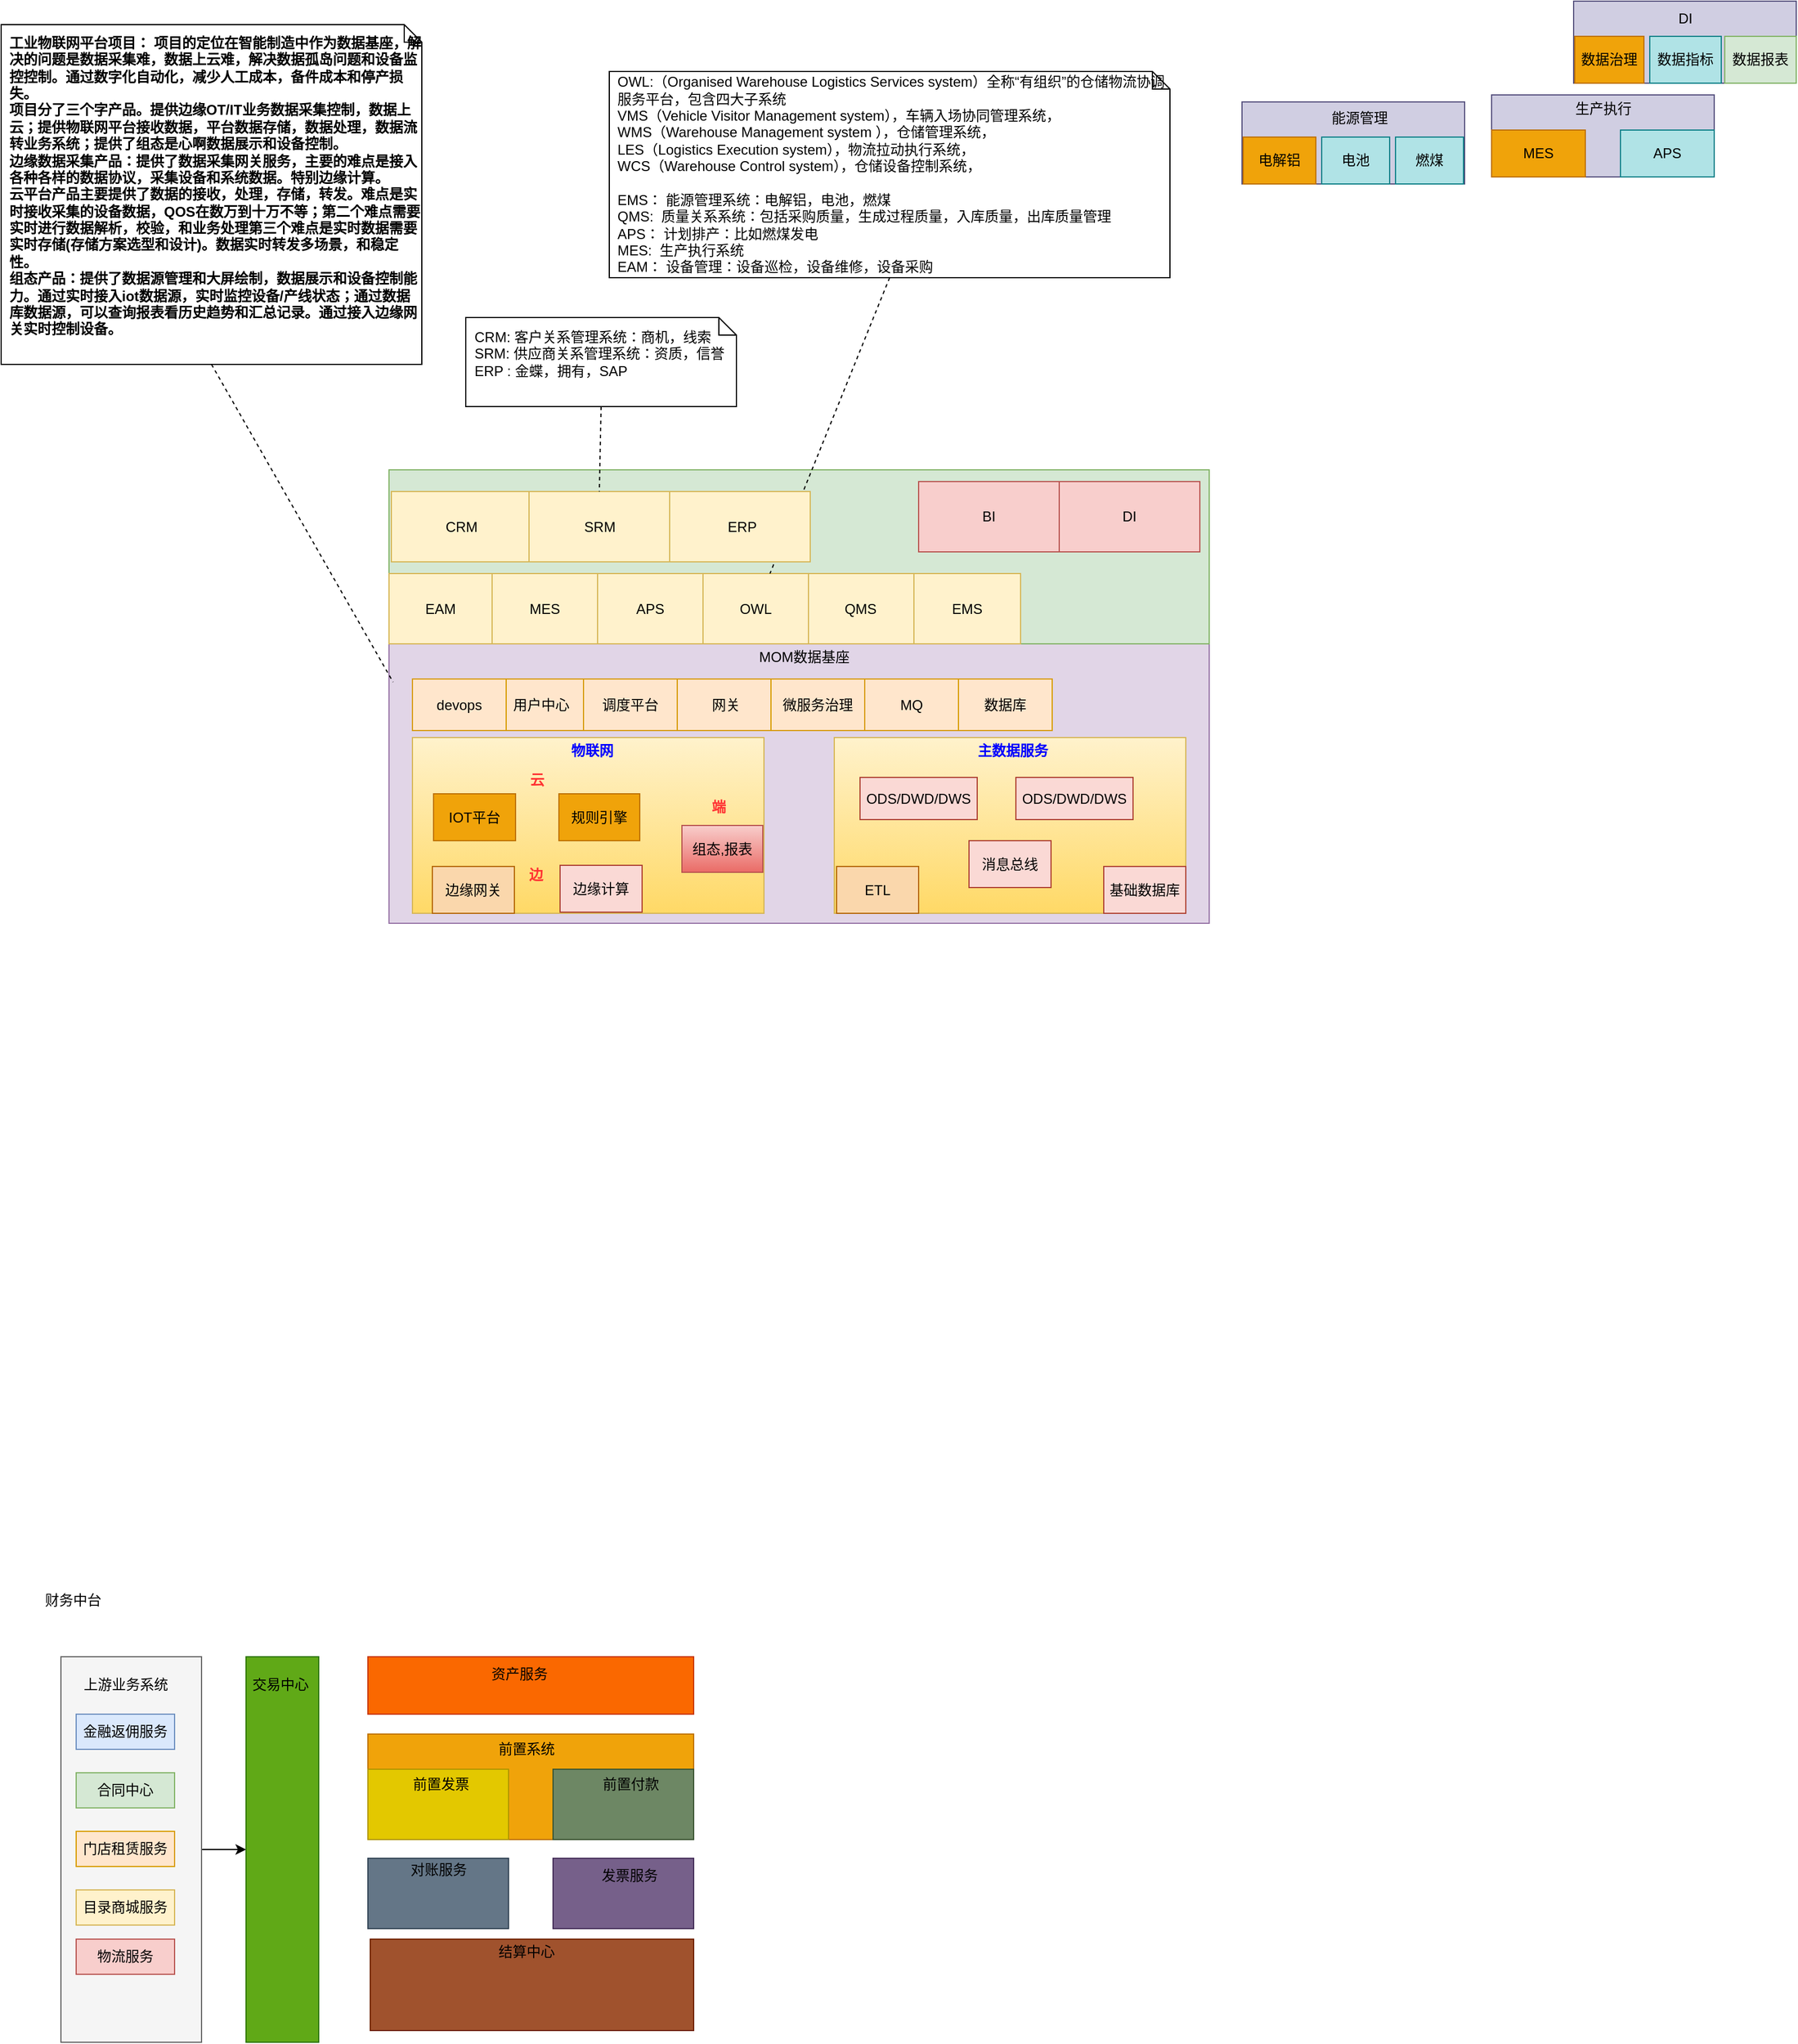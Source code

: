 <mxfile version="24.7.8">
  <diagram name="第 1 页" id="ucJ6enQ3myS1yw3ZkuCO">
    <mxGraphModel dx="1060" dy="672" grid="1" gridSize="10" guides="1" tooltips="1" connect="1" arrows="1" fold="1" page="1" pageScale="1" pageWidth="827" pageHeight="1169" math="0" shadow="0">
      <root>
        <mxCell id="0" />
        <mxCell id="1" parent="0" />
        <mxCell id="74LUju0W-xpcsgV9gZzd-70" value="" style="rounded=0;whiteSpace=wrap;html=1;fillColor=#e1d5e7;strokeColor=#9673a6;" parent="1" vertex="1">
          <mxGeometry x="352" y="568.5" width="700" height="238.5" as="geometry" />
        </mxCell>
        <mxCell id="74LUju0W-xpcsgV9gZzd-16" value="" style="rounded=0;whiteSpace=wrap;html=1;fillColor=#fff2cc;gradientColor=#ffd966;strokeColor=#d6b656;" parent="1" vertex="1">
          <mxGeometry x="372" y="648.5" width="300" height="150" as="geometry" />
        </mxCell>
        <mxCell id="74LUju0W-xpcsgV9gZzd-17" value="&lt;b&gt;&lt;font color=&quot;#0000ff&quot;&gt;物联网&lt;/font&gt;&lt;/b&gt;" style="text;html=1;align=center;verticalAlign=middle;resizable=0;points=[];autosize=1;strokeColor=none;fillColor=none;" parent="1" vertex="1">
          <mxGeometry x="495" y="644.5" width="60" height="30" as="geometry" />
        </mxCell>
        <mxCell id="74LUju0W-xpcsgV9gZzd-18" value="" style="rounded=0;whiteSpace=wrap;html=1;fillColor=#d0cee2;strokeColor=#56517e;" parent="1" vertex="1">
          <mxGeometry x="1293" y="100" width="190" height="70" as="geometry" />
        </mxCell>
        <mxCell id="74LUju0W-xpcsgV9gZzd-19" value="生产执行" style="text;html=1;align=center;verticalAlign=middle;resizable=0;points=[];autosize=1;strokeColor=none;fillColor=none;" parent="1" vertex="1">
          <mxGeometry x="1353" y="97" width="70" height="30" as="geometry" />
        </mxCell>
        <mxCell id="74LUju0W-xpcsgV9gZzd-20" value="MES" style="rounded=0;whiteSpace=wrap;html=1;fillColor=#f0a30a;fontColor=#000000;strokeColor=#BD7000;" parent="1" vertex="1">
          <mxGeometry x="1293" y="130" width="80" height="40" as="geometry" />
        </mxCell>
        <mxCell id="74LUju0W-xpcsgV9gZzd-21" value="APS" style="rounded=0;whiteSpace=wrap;html=1;fillColor=#b0e3e6;strokeColor=#0e8088;" parent="1" vertex="1">
          <mxGeometry x="1403" y="130" width="80" height="40" as="geometry" />
        </mxCell>
        <mxCell id="74LUju0W-xpcsgV9gZzd-22" value="边缘网关" style="rounded=0;whiteSpace=wrap;html=1;fillColor=#fad7ac;strokeColor=#b46504;" parent="1" vertex="1">
          <mxGeometry x="389" y="758.5" width="70" height="40" as="geometry" />
        </mxCell>
        <mxCell id="74LUju0W-xpcsgV9gZzd-23" value="边缘计算" style="rounded=0;whiteSpace=wrap;html=1;fillColor=#fad9d5;strokeColor=#ae4132;" parent="1" vertex="1">
          <mxGeometry x="498" y="757.5" width="70" height="40" as="geometry" />
        </mxCell>
        <mxCell id="74LUju0W-xpcsgV9gZzd-24" value="IOT平台" style="rounded=0;whiteSpace=wrap;html=1;fillColor=#f0a30a;fontColor=#000000;strokeColor=#BD7000;" parent="1" vertex="1">
          <mxGeometry x="390" y="696.5" width="70" height="40" as="geometry" />
        </mxCell>
        <mxCell id="74LUju0W-xpcsgV9gZzd-25" value="规则引擎" style="rounded=0;whiteSpace=wrap;html=1;fillColor=#f0a30a;fontColor=#000000;strokeColor=#BD7000;" parent="1" vertex="1">
          <mxGeometry x="497" y="696.5" width="69" height="40" as="geometry" />
        </mxCell>
        <mxCell id="74LUju0W-xpcsgV9gZzd-26" value="组态,报表" style="rounded=0;whiteSpace=wrap;html=1;fillColor=#f8cecc;strokeColor=#b85450;gradientColor=#ea6b66;" parent="1" vertex="1">
          <mxGeometry x="602" y="723.5" width="69" height="40" as="geometry" />
        </mxCell>
        <mxCell id="74LUju0W-xpcsgV9gZzd-31" value="&lt;font color=&quot;#ff3333&quot;&gt;&lt;b&gt;云&lt;/b&gt;&lt;/font&gt;" style="text;html=1;align=center;verticalAlign=middle;resizable=0;points=[];autosize=1;strokeColor=none;fillColor=none;" parent="1" vertex="1">
          <mxGeometry x="457.5" y="669.5" width="40" height="30" as="geometry" />
        </mxCell>
        <mxCell id="74LUju0W-xpcsgV9gZzd-32" value="&lt;font color=&quot;#ff3333&quot;&gt;&lt;b&gt;边&lt;/b&gt;&lt;/font&gt;" style="text;html=1;align=center;verticalAlign=middle;resizable=0;points=[];autosize=1;strokeColor=none;fillColor=none;" parent="1" vertex="1">
          <mxGeometry x="457" y="750.5" width="40" height="30" as="geometry" />
        </mxCell>
        <mxCell id="74LUju0W-xpcsgV9gZzd-33" value="&lt;font color=&quot;#ff3333&quot;&gt;&lt;b&gt;端&lt;/b&gt;&lt;/font&gt;" style="text;html=1;align=center;verticalAlign=middle;resizable=0;points=[];autosize=1;strokeColor=none;fillColor=none;" parent="1" vertex="1">
          <mxGeometry x="613" y="692.5" width="40" height="30" as="geometry" />
        </mxCell>
        <mxCell id="74LUju0W-xpcsgV9gZzd-55" value="" style="rounded=0;whiteSpace=wrap;html=1;fillColor=#d0cee2;strokeColor=#56517e;" parent="1" vertex="1">
          <mxGeometry x="1080" y="106" width="190" height="70" as="geometry" />
        </mxCell>
        <mxCell id="74LUju0W-xpcsgV9gZzd-56" value="能源管理" style="text;html=1;align=center;verticalAlign=middle;resizable=0;points=[];autosize=1;strokeColor=none;fillColor=none;" parent="1" vertex="1">
          <mxGeometry x="1145" y="105" width="70" height="30" as="geometry" />
        </mxCell>
        <mxCell id="74LUju0W-xpcsgV9gZzd-57" value="电解铝" style="rounded=0;whiteSpace=wrap;html=1;fillColor=#f0a30a;fontColor=#000000;strokeColor=#BD7000;" parent="1" vertex="1">
          <mxGeometry x="1081" y="136" width="62" height="40" as="geometry" />
        </mxCell>
        <mxCell id="74LUju0W-xpcsgV9gZzd-58" value="电池" style="rounded=0;whiteSpace=wrap;html=1;fillColor=#b0e3e6;strokeColor=#0e8088;" parent="1" vertex="1">
          <mxGeometry x="1148" y="136" width="58" height="40" as="geometry" />
        </mxCell>
        <mxCell id="74LUju0W-xpcsgV9gZzd-59" value="" style="rounded=0;whiteSpace=wrap;html=1;fillColor=#fff2cc;gradientColor=#ffd966;strokeColor=#d6b656;" parent="1" vertex="1">
          <mxGeometry x="732" y="648.5" width="300" height="150" as="geometry" />
        </mxCell>
        <mxCell id="74LUju0W-xpcsgV9gZzd-60" value="&lt;b&gt;&lt;font color=&quot;#0000ff&quot;&gt;主数据服务&lt;/font&gt;&lt;/b&gt;" style="text;html=1;align=center;verticalAlign=middle;resizable=0;points=[];autosize=1;strokeColor=none;fillColor=none;" parent="1" vertex="1">
          <mxGeometry x="844" y="644.5" width="80" height="30" as="geometry" />
        </mxCell>
        <mxCell id="74LUju0W-xpcsgV9gZzd-61" value="ETL" style="rounded=0;whiteSpace=wrap;html=1;fillColor=#fad7ac;strokeColor=#b46504;" parent="1" vertex="1">
          <mxGeometry x="734" y="758.5" width="70" height="40" as="geometry" />
        </mxCell>
        <mxCell id="74LUju0W-xpcsgV9gZzd-62" value="基础数据库" style="rounded=0;whiteSpace=wrap;html=1;fillColor=#fad9d5;strokeColor=#ae4132;" parent="1" vertex="1">
          <mxGeometry x="962" y="758.5" width="70" height="40" as="geometry" />
        </mxCell>
        <mxCell id="74LUju0W-xpcsgV9gZzd-69" value="消息总线" style="rounded=0;whiteSpace=wrap;html=1;fillColor=#fad9d5;strokeColor=#ae4132;" parent="1" vertex="1">
          <mxGeometry x="847" y="736.5" width="70" height="40" as="geometry" />
        </mxCell>
        <mxCell id="74LUju0W-xpcsgV9gZzd-71" value="MOM数据基座" style="text;html=1;align=center;verticalAlign=middle;resizable=0;points=[];autosize=1;strokeColor=none;fillColor=none;" parent="1" vertex="1">
          <mxGeometry x="656" y="564.5" width="100" height="30" as="geometry" />
        </mxCell>
        <mxCell id="74LUju0W-xpcsgV9gZzd-73" value="ODS/DWD/DWS" style="rounded=0;whiteSpace=wrap;html=1;fillColor=#fad9d5;strokeColor=#ae4132;" parent="1" vertex="1">
          <mxGeometry x="754" y="682.5" width="100" height="36" as="geometry" />
        </mxCell>
        <mxCell id="74LUju0W-xpcsgV9gZzd-75" value="" style="rounded=0;whiteSpace=wrap;html=1;fillColor=#d0cee2;strokeColor=#56517e;" parent="1" vertex="1">
          <mxGeometry x="1363" y="20" width="190" height="70" as="geometry" />
        </mxCell>
        <mxCell id="74LUju0W-xpcsgV9gZzd-76" value="DI" style="text;html=1;align=center;verticalAlign=middle;resizable=0;points=[];autosize=1;strokeColor=none;fillColor=none;" parent="1" vertex="1">
          <mxGeometry x="1438" y="20" width="40" height="30" as="geometry" />
        </mxCell>
        <mxCell id="74LUju0W-xpcsgV9gZzd-77" value="数据治理" style="rounded=0;whiteSpace=wrap;html=1;fillColor=#f0a30a;fontColor=#000000;strokeColor=#BD7000;" parent="1" vertex="1">
          <mxGeometry x="1364" y="50" width="59" height="40" as="geometry" />
        </mxCell>
        <mxCell id="74LUju0W-xpcsgV9gZzd-78" value="数据指标" style="rounded=0;whiteSpace=wrap;html=1;fillColor=#b0e3e6;strokeColor=#0e8088;" parent="1" vertex="1">
          <mxGeometry x="1428" y="50" width="61" height="40" as="geometry" />
        </mxCell>
        <mxCell id="74LUju0W-xpcsgV9gZzd-79" value="ODS/DWD/DWS" style="rounded=0;whiteSpace=wrap;html=1;fillColor=#fad9d5;strokeColor=#ae4132;" parent="1" vertex="1">
          <mxGeometry x="887" y="682.5" width="100" height="36" as="geometry" />
        </mxCell>
        <mxCell id="YK3TF0yHfjnwqOC-v7o8-1" value="数据报表" style="rounded=0;whiteSpace=wrap;html=1;fillColor=#d5e8d4;strokeColor=#82b366;" parent="1" vertex="1">
          <mxGeometry x="1492" y="50" width="61" height="40" as="geometry" />
        </mxCell>
        <mxCell id="YK3TF0yHfjnwqOC-v7o8-11" style="edgeStyle=orthogonalEdgeStyle;rounded=0;orthogonalLoop=1;jettySize=auto;html=1;entryX=0;entryY=0.5;entryDx=0;entryDy=0;" parent="1" source="YK3TF0yHfjnwqOC-v7o8-2" target="YK3TF0yHfjnwqOC-v7o8-9" edge="1">
          <mxGeometry relative="1" as="geometry" />
        </mxCell>
        <mxCell id="YK3TF0yHfjnwqOC-v7o8-2" value="" style="rounded=0;whiteSpace=wrap;html=1;fillColor=#f5f5f5;fontColor=#333333;strokeColor=#666666;" parent="1" vertex="1">
          <mxGeometry x="72" y="1433" width="120" height="329" as="geometry" />
        </mxCell>
        <mxCell id="YK3TF0yHfjnwqOC-v7o8-3" value="财务中台" style="text;html=1;align=center;verticalAlign=middle;resizable=0;points=[];autosize=1;strokeColor=none;fillColor=none;" parent="1" vertex="1">
          <mxGeometry x="47" y="1370" width="70" height="30" as="geometry" />
        </mxCell>
        <mxCell id="YK3TF0yHfjnwqOC-v7o8-4" value="上游业务系统" style="text;html=1;align=center;verticalAlign=middle;resizable=0;points=[];autosize=1;strokeColor=none;fillColor=none;" parent="1" vertex="1">
          <mxGeometry x="77" y="1442" width="100" height="30" as="geometry" />
        </mxCell>
        <mxCell id="YK3TF0yHfjnwqOC-v7o8-5" value="金融返佣服务" style="rounded=0;whiteSpace=wrap;html=1;fillColor=#dae8fc;strokeColor=#6c8ebf;" parent="1" vertex="1">
          <mxGeometry x="85" y="1482" width="84" height="30" as="geometry" />
        </mxCell>
        <mxCell id="YK3TF0yHfjnwqOC-v7o8-6" value="合同中心" style="rounded=0;whiteSpace=wrap;html=1;fillColor=#d5e8d4;strokeColor=#82b366;" parent="1" vertex="1">
          <mxGeometry x="85" y="1532" width="84" height="30" as="geometry" />
        </mxCell>
        <mxCell id="YK3TF0yHfjnwqOC-v7o8-7" value="门店租赁服务" style="rounded=0;whiteSpace=wrap;html=1;fillColor=#ffe6cc;strokeColor=#d79b00;" parent="1" vertex="1">
          <mxGeometry x="85" y="1582" width="84" height="30" as="geometry" />
        </mxCell>
        <mxCell id="YK3TF0yHfjnwqOC-v7o8-8" value="目录商城服务" style="rounded=0;whiteSpace=wrap;html=1;fillColor=#fff2cc;strokeColor=#d6b656;" parent="1" vertex="1">
          <mxGeometry x="85" y="1632" width="84" height="30" as="geometry" />
        </mxCell>
        <mxCell id="YK3TF0yHfjnwqOC-v7o8-9" value="" style="rounded=0;whiteSpace=wrap;html=1;fillColor=#60a917;strokeColor=#2D7600;fontColor=#ffffff;" parent="1" vertex="1">
          <mxGeometry x="230" y="1433" width="62" height="329" as="geometry" />
        </mxCell>
        <mxCell id="YK3TF0yHfjnwqOC-v7o8-10" value="交易中心" style="text;html=1;align=center;verticalAlign=middle;resizable=0;points=[];autosize=1;strokeColor=none;fillColor=none;" parent="1" vertex="1">
          <mxGeometry x="224" y="1442" width="70" height="30" as="geometry" />
        </mxCell>
        <mxCell id="YK3TF0yHfjnwqOC-v7o8-12" value="物流服务" style="rounded=0;whiteSpace=wrap;html=1;fillColor=#f8cecc;strokeColor=#b85450;" parent="1" vertex="1">
          <mxGeometry x="85" y="1674" width="84" height="30" as="geometry" />
        </mxCell>
        <mxCell id="YK3TF0yHfjnwqOC-v7o8-13" value="" style="rounded=0;whiteSpace=wrap;html=1;fillColor=#fa6800;fontColor=#000000;strokeColor=#C73500;" parent="1" vertex="1">
          <mxGeometry x="334" y="1433" width="278" height="49" as="geometry" />
        </mxCell>
        <mxCell id="YK3TF0yHfjnwqOC-v7o8-14" value="资产服务" style="text;html=1;align=center;verticalAlign=middle;resizable=0;points=[];autosize=1;strokeColor=none;fillColor=none;" parent="1" vertex="1">
          <mxGeometry x="428" y="1433" width="70" height="30" as="geometry" />
        </mxCell>
        <mxCell id="YK3TF0yHfjnwqOC-v7o8-15" value="" style="rounded=0;whiteSpace=wrap;html=1;fillColor=#f0a30a;fontColor=#000000;strokeColor=#BD7000;" parent="1" vertex="1">
          <mxGeometry x="334" y="1499" width="278" height="90" as="geometry" />
        </mxCell>
        <mxCell id="YK3TF0yHfjnwqOC-v7o8-16" value="前置系统" style="text;html=1;align=center;verticalAlign=middle;resizable=0;points=[];autosize=1;strokeColor=none;fillColor=none;" parent="1" vertex="1">
          <mxGeometry x="434" y="1497" width="70" height="30" as="geometry" />
        </mxCell>
        <mxCell id="YK3TF0yHfjnwqOC-v7o8-17" value="" style="rounded=0;whiteSpace=wrap;html=1;fillColor=#a0522d;fontColor=#ffffff;strokeColor=#6D1F00;" parent="1" vertex="1">
          <mxGeometry x="336" y="1674" width="276" height="78" as="geometry" />
        </mxCell>
        <mxCell id="YK3TF0yHfjnwqOC-v7o8-18" value="" style="rounded=0;whiteSpace=wrap;html=1;fillColor=#e3c800;fontColor=#000000;strokeColor=#B09500;" parent="1" vertex="1">
          <mxGeometry x="334" y="1529" width="120" height="60" as="geometry" />
        </mxCell>
        <mxCell id="YK3TF0yHfjnwqOC-v7o8-19" value="前置发票" style="text;html=1;align=center;verticalAlign=middle;resizable=0;points=[];autosize=1;strokeColor=none;fillColor=none;" parent="1" vertex="1">
          <mxGeometry x="361" y="1527" width="70" height="30" as="geometry" />
        </mxCell>
        <mxCell id="YK3TF0yHfjnwqOC-v7o8-20" value="" style="rounded=0;whiteSpace=wrap;html=1;fillColor=#6d8764;fontColor=#ffffff;strokeColor=#3A5431;" parent="1" vertex="1">
          <mxGeometry x="492" y="1529" width="120" height="60" as="geometry" />
        </mxCell>
        <mxCell id="YK3TF0yHfjnwqOC-v7o8-21" value="前置付款" style="text;html=1;align=center;verticalAlign=middle;resizable=0;points=[];autosize=1;strokeColor=none;fillColor=none;" parent="1" vertex="1">
          <mxGeometry x="523" y="1527" width="70" height="30" as="geometry" />
        </mxCell>
        <mxCell id="YK3TF0yHfjnwqOC-v7o8-22" value="" style="rounded=0;whiteSpace=wrap;html=1;fillColor=#647687;fontColor=#ffffff;strokeColor=#314354;" parent="1" vertex="1">
          <mxGeometry x="334" y="1605" width="120" height="60" as="geometry" />
        </mxCell>
        <mxCell id="YK3TF0yHfjnwqOC-v7o8-23" value="对账服务" style="text;html=1;align=center;verticalAlign=middle;resizable=0;points=[];autosize=1;strokeColor=none;fillColor=none;" parent="1" vertex="1">
          <mxGeometry x="359" y="1600" width="70" height="30" as="geometry" />
        </mxCell>
        <mxCell id="YK3TF0yHfjnwqOC-v7o8-24" value="" style="rounded=0;whiteSpace=wrap;html=1;fillColor=#76608a;fontColor=#ffffff;strokeColor=#432D57;" parent="1" vertex="1">
          <mxGeometry x="492" y="1605" width="120" height="60" as="geometry" />
        </mxCell>
        <mxCell id="YK3TF0yHfjnwqOC-v7o8-25" value="发票服务" style="text;html=1;align=center;verticalAlign=middle;resizable=0;points=[];autosize=1;strokeColor=none;fillColor=none;" parent="1" vertex="1">
          <mxGeometry x="522" y="1605" width="70" height="30" as="geometry" />
        </mxCell>
        <mxCell id="YK3TF0yHfjnwqOC-v7o8-26" value="结算中心" style="text;html=1;align=center;verticalAlign=middle;resizable=0;points=[];autosize=1;strokeColor=none;fillColor=none;" parent="1" vertex="1">
          <mxGeometry x="434" y="1670" width="70" height="30" as="geometry" />
        </mxCell>
        <mxCell id="deLBg8jlPW3kkQXr_3VO-2" value="用户中心" style="rounded=0;whiteSpace=wrap;html=1;fillColor=#ffe6cc;strokeColor=#d79b00;" parent="1" vertex="1">
          <mxGeometry x="442" y="598.5" width="80" height="44" as="geometry" />
        </mxCell>
        <mxCell id="deLBg8jlPW3kkQXr_3VO-3" value="燃煤" style="rounded=0;whiteSpace=wrap;html=1;fillColor=#b0e3e6;strokeColor=#0e8088;" parent="1" vertex="1">
          <mxGeometry x="1211" y="136" width="58" height="40" as="geometry" />
        </mxCell>
        <mxCell id="deLBg8jlPW3kkQXr_3VO-4" value="调度平台" style="rounded=0;whiteSpace=wrap;html=1;fillColor=#ffe6cc;strokeColor=#d79b00;" parent="1" vertex="1">
          <mxGeometry x="518" y="598.5" width="80" height="44" as="geometry" />
        </mxCell>
        <mxCell id="deLBg8jlPW3kkQXr_3VO-5" value="&amp;nbsp;网关" style="rounded=0;whiteSpace=wrap;html=1;fillColor=#ffe6cc;strokeColor=#d79b00;" parent="1" vertex="1">
          <mxGeometry x="598" y="598.5" width="80" height="44" as="geometry" />
        </mxCell>
        <mxCell id="deLBg8jlPW3kkQXr_3VO-6" value="MQ" style="rounded=0;whiteSpace=wrap;html=1;fillColor=#ffe6cc;strokeColor=#d79b00;" parent="1" vertex="1">
          <mxGeometry x="758" y="598.5" width="80" height="44" as="geometry" />
        </mxCell>
        <mxCell id="deLBg8jlPW3kkQXr_3VO-7" value="devops" style="rounded=0;whiteSpace=wrap;html=1;fillColor=#ffe6cc;strokeColor=#d79b00;" parent="1" vertex="1">
          <mxGeometry x="372" y="598.5" width="80" height="44" as="geometry" />
        </mxCell>
        <mxCell id="deLBg8jlPW3kkQXr_3VO-8" value="数据库" style="rounded=0;whiteSpace=wrap;html=1;fillColor=#ffe6cc;strokeColor=#d79b00;" parent="1" vertex="1">
          <mxGeometry x="838" y="598.5" width="80" height="44" as="geometry" />
        </mxCell>
        <mxCell id="deLBg8jlPW3kkQXr_3VO-9" value="微服务治理" style="rounded=0;whiteSpace=wrap;html=1;fillColor=#ffe6cc;strokeColor=#d79b00;" parent="1" vertex="1">
          <mxGeometry x="678" y="598.5" width="80" height="44" as="geometry" />
        </mxCell>
        <mxCell id="deLBg8jlPW3kkQXr_3VO-10" value="" style="rounded=0;whiteSpace=wrap;html=1;fillColor=#d5e8d4;strokeColor=#82b366;" parent="1" vertex="1">
          <mxGeometry x="352" y="420" width="700" height="148.5" as="geometry" />
        </mxCell>
        <mxCell id="deLBg8jlPW3kkQXr_3VO-11" value="&lt;span style=&quot;text-wrap: nowrap;&quot;&gt;EAM&lt;/span&gt;" style="rounded=0;whiteSpace=wrap;html=1;fillColor=#fff2cc;strokeColor=#d6b656;" parent="1" vertex="1">
          <mxGeometry x="352" y="508.5" width="88" height="60" as="geometry" />
        </mxCell>
        <mxCell id="deLBg8jlPW3kkQXr_3VO-14" value="&lt;span style=&quot;text-wrap: nowrap;&quot;&gt;QMS&lt;/span&gt;" style="rounded=0;whiteSpace=wrap;html=1;fillColor=#fff2cc;strokeColor=#d6b656;" parent="1" vertex="1">
          <mxGeometry x="709" y="508.5" width="91" height="60" as="geometry" />
        </mxCell>
        <mxCell id="deLBg8jlPW3kkQXr_3VO-16" value="&lt;span style=&quot;text-wrap: nowrap;&quot;&gt;MES&lt;/span&gt;" style="rounded=0;whiteSpace=wrap;html=1;fillColor=#fff2cc;strokeColor=#d6b656;" parent="1" vertex="1">
          <mxGeometry x="440" y="508.5" width="90" height="60" as="geometry" />
        </mxCell>
        <mxCell id="deLBg8jlPW3kkQXr_3VO-18" value="&lt;span style=&quot;text-wrap: nowrap;&quot;&gt;APS&lt;/span&gt;" style="rounded=0;whiteSpace=wrap;html=1;fillColor=#fff2cc;strokeColor=#d6b656;" parent="1" vertex="1">
          <mxGeometry x="530" y="508.5" width="90" height="60" as="geometry" />
        </mxCell>
        <mxCell id="deLBg8jlPW3kkQXr_3VO-20" value="&lt;span style=&quot;text-wrap: nowrap;&quot;&gt;OWL&lt;/span&gt;" style="rounded=0;whiteSpace=wrap;html=1;fillColor=#fff2cc;strokeColor=#d6b656;" parent="1" vertex="1">
          <mxGeometry x="620" y="508.5" width="90" height="60" as="geometry" />
        </mxCell>
        <mxCell id="deLBg8jlPW3kkQXr_3VO-22" value="OWL:（Organised Warehouse Logistics Services system）全称“有组织”的仓储物流协调服务平台，包含四大子系统&#xa;VMS（Vehicle Visitor Management system），车辆入场协同管理系统，&#xa;WMS（Warehouse Management system ），仓储管理系统，&#xa;LES（Logistics Execution system），物流拉动执行系统，&#xa;WCS（Warehouse Control system），仓储设备控制系统，&#xa;&#xa;EMS： 能源管理系统：电解铝，电池，燃煤&#xa;QMS:  质量关系系统：包括采购质量，生成过程质量，入库质量，出库质量管理&#xa;APS： 计划排产：比如燃煤发电&#xa;MES:  生产执行系统&#xa;EAM： 设备管理：设备巡检，设备维修，设备采购" style="shape=note;size=15;spacingLeft=5;align=left;whiteSpace=wrap;" parent="1" vertex="1">
          <mxGeometry x="540" y="80" width="478.5" height="176" as="geometry" />
        </mxCell>
        <mxCell id="deLBg8jlPW3kkQXr_3VO-23" value="" style="edgeStyle=none;html=1;endArrow=none;rounded=0;labelBackgroundColor=none;dashed=1;exitX=0.5;exitY=1;exitDx=0;exitDy=0;exitPerimeter=0;" parent="1" source="deLBg8jlPW3kkQXr_3VO-22" target="deLBg8jlPW3kkQXr_3VO-20" edge="1">
          <mxGeometry relative="1" as="geometry">
            <mxPoint x="1172" y="518.5" as="targetPoint" />
            <mxPoint x="1483" y="478.5" as="sourcePoint" />
          </mxGeometry>
        </mxCell>
        <mxCell id="AOYH0ofomih47d9FnGEl-1" value="CRM" style="rounded=0;whiteSpace=wrap;html=1;fillColor=#fff2cc;strokeColor=#d6b656;" parent="1" vertex="1">
          <mxGeometry x="354" y="438.5" width="120" height="60" as="geometry" />
        </mxCell>
        <mxCell id="AOYH0ofomih47d9FnGEl-2" value="SRM" style="rounded=0;whiteSpace=wrap;html=1;fillColor=#fff2cc;strokeColor=#d6b656;" parent="1" vertex="1">
          <mxGeometry x="471.5" y="438.5" width="120" height="60" as="geometry" />
        </mxCell>
        <mxCell id="AOYH0ofomih47d9FnGEl-3" value="" style="rounded=0;whiteSpace=wrap;html=1;fillColor=#fff2cc;strokeColor=#d6b656;" parent="1" vertex="1">
          <mxGeometry x="591.5" y="438.5" width="120" height="60" as="geometry" />
        </mxCell>
        <mxCell id="AOYH0ofomih47d9FnGEl-4" value="ERP" style="text;html=1;align=center;verticalAlign=middle;resizable=0;points=[];autosize=1;strokeColor=none;fillColor=none;" parent="1" vertex="1">
          <mxGeometry x="628" y="453.5" width="50" height="30" as="geometry" />
        </mxCell>
        <mxCell id="AOYH0ofomih47d9FnGEl-7" value="工业物联网平台项目： 项目的定位在智能制造中作为数据基座，解决的问题是数据采集难，数据上云难，解决数据孤岛问题和设备监控控制。通过数字化自动化，减少人工成本，备件成本和停产损失。&#xa;项目分了三个字产品。提供边缘OT/IT业务数据采集控制，数据上云；提供物联网平台接收数据，平台数据存储，数据处理，数据流转业务系统；提供了组态是心啊数据展示和设备控制。&#xa;边缘数据采集产品：提供了数据采集网关服务，主要的难点是接入各种各样的数据协议，采集设备和系统数据。特别边缘计算。&#xa;云平台产品主要提供了数据的接收，处理，存储，转发。难点是实时接收采集的设备数据，QOS在数万到十万不等；第二个难点需要实时进行数据解析，校验，和业务处理第三个难点是实时数据需要实时存储(存储方案选型和设计)。数据实时转发多场景，和稳定性。&#xa;组态产品：提供了数据源管理和大屏绘制，数据展示和设备控制能力。通过实时接入iot数据源，实时监控设备/产线状态；通过数据库数据源，可以查询报表看历史趋势和汇总记录。通过接入边缘网关实时控制设备。&#xa;" style="shape=note;size=15;spacingLeft=5;align=left;whiteSpace=wrap;fontStyle=1" parent="1" vertex="1">
          <mxGeometry x="21" y="40" width="359" height="290" as="geometry" />
        </mxCell>
        <mxCell id="AOYH0ofomih47d9FnGEl-8" value="CRM: 客户关系管理系统：商机，线索&#xa;SRM: 供应商关系管理系统：资质，信誉&#xa;ERP : 金蝶，拥有，SAP&#xa;" style="shape=note;size=15;spacingLeft=5;align=left;whiteSpace=wrap;" parent="1" vertex="1">
          <mxGeometry x="417.5" y="290" width="231" height="76" as="geometry" />
        </mxCell>
        <mxCell id="AOYH0ofomih47d9FnGEl-9" value="" style="edgeStyle=none;html=1;endArrow=none;rounded=0;labelBackgroundColor=none;dashed=1;exitX=0.5;exitY=1;entryX=0.5;entryY=0;entryDx=0;entryDy=0;" parent="1" source="AOYH0ofomih47d9FnGEl-8" target="AOYH0ofomih47d9FnGEl-2" edge="1">
          <mxGeometry relative="1" as="geometry">
            <mxPoint x="120" y="615" as="targetPoint" />
          </mxGeometry>
        </mxCell>
        <mxCell id="AOYH0ofomih47d9FnGEl-10" value="BI" style="rounded=0;whiteSpace=wrap;html=1;fillColor=#f8cecc;strokeColor=#b85450;" parent="1" vertex="1">
          <mxGeometry x="804" y="430" width="120" height="60" as="geometry" />
        </mxCell>
        <mxCell id="2Ufif9IzzFKeSmk-fhTN-1" value="&lt;span style=&quot;text-wrap: nowrap;&quot;&gt;EMS&lt;/span&gt;" style="rounded=0;whiteSpace=wrap;html=1;fillColor=#fff2cc;strokeColor=#d6b656;" vertex="1" parent="1">
          <mxGeometry x="800" y="508.5" width="91" height="60" as="geometry" />
        </mxCell>
        <mxCell id="2Ufif9IzzFKeSmk-fhTN-2" value="" style="edgeStyle=none;html=1;endArrow=none;rounded=0;labelBackgroundColor=none;dashed=1;exitX=0.5;exitY=1;entryX=0.005;entryY=0.137;entryDx=0;entryDy=0;exitDx=0;exitDy=0;exitPerimeter=0;entryPerimeter=0;" edge="1" parent="1" source="AOYH0ofomih47d9FnGEl-7" target="74LUju0W-xpcsgV9gZzd-70">
          <mxGeometry relative="1" as="geometry">
            <mxPoint x="169" y="736.5" as="targetPoint" />
            <mxPoint x="231" y="394.5" as="sourcePoint" />
          </mxGeometry>
        </mxCell>
        <mxCell id="2Ufif9IzzFKeSmk-fhTN-3" value="DI" style="rounded=0;whiteSpace=wrap;html=1;fillColor=#f8cecc;strokeColor=#b85450;" vertex="1" parent="1">
          <mxGeometry x="924" y="430" width="120" height="60" as="geometry" />
        </mxCell>
      </root>
    </mxGraphModel>
  </diagram>
</mxfile>
